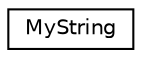 digraph G
{
  edge [fontname="Helvetica",fontsize="10",labelfontname="Helvetica",labelfontsize="10"];
  node [fontname="Helvetica",fontsize="10",shape=record];
  rankdir="LR";
  Node1 [label="MyString",height=0.2,width=0.4,color="black", fillcolor="white", style="filled",URL="$classMyString.html"];
}
